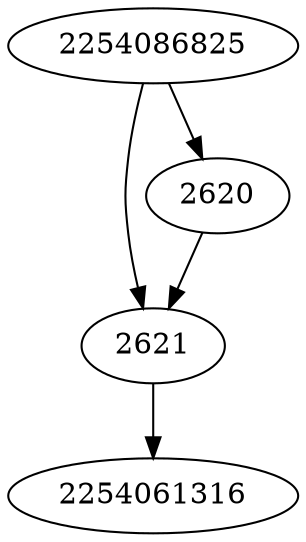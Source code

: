 strict digraph  {
2254086825;
2621;
2620;
2254061316;
2254086825 -> 2620;
2254086825 -> 2621;
2621 -> 2254061316;
2620 -> 2621;
}
